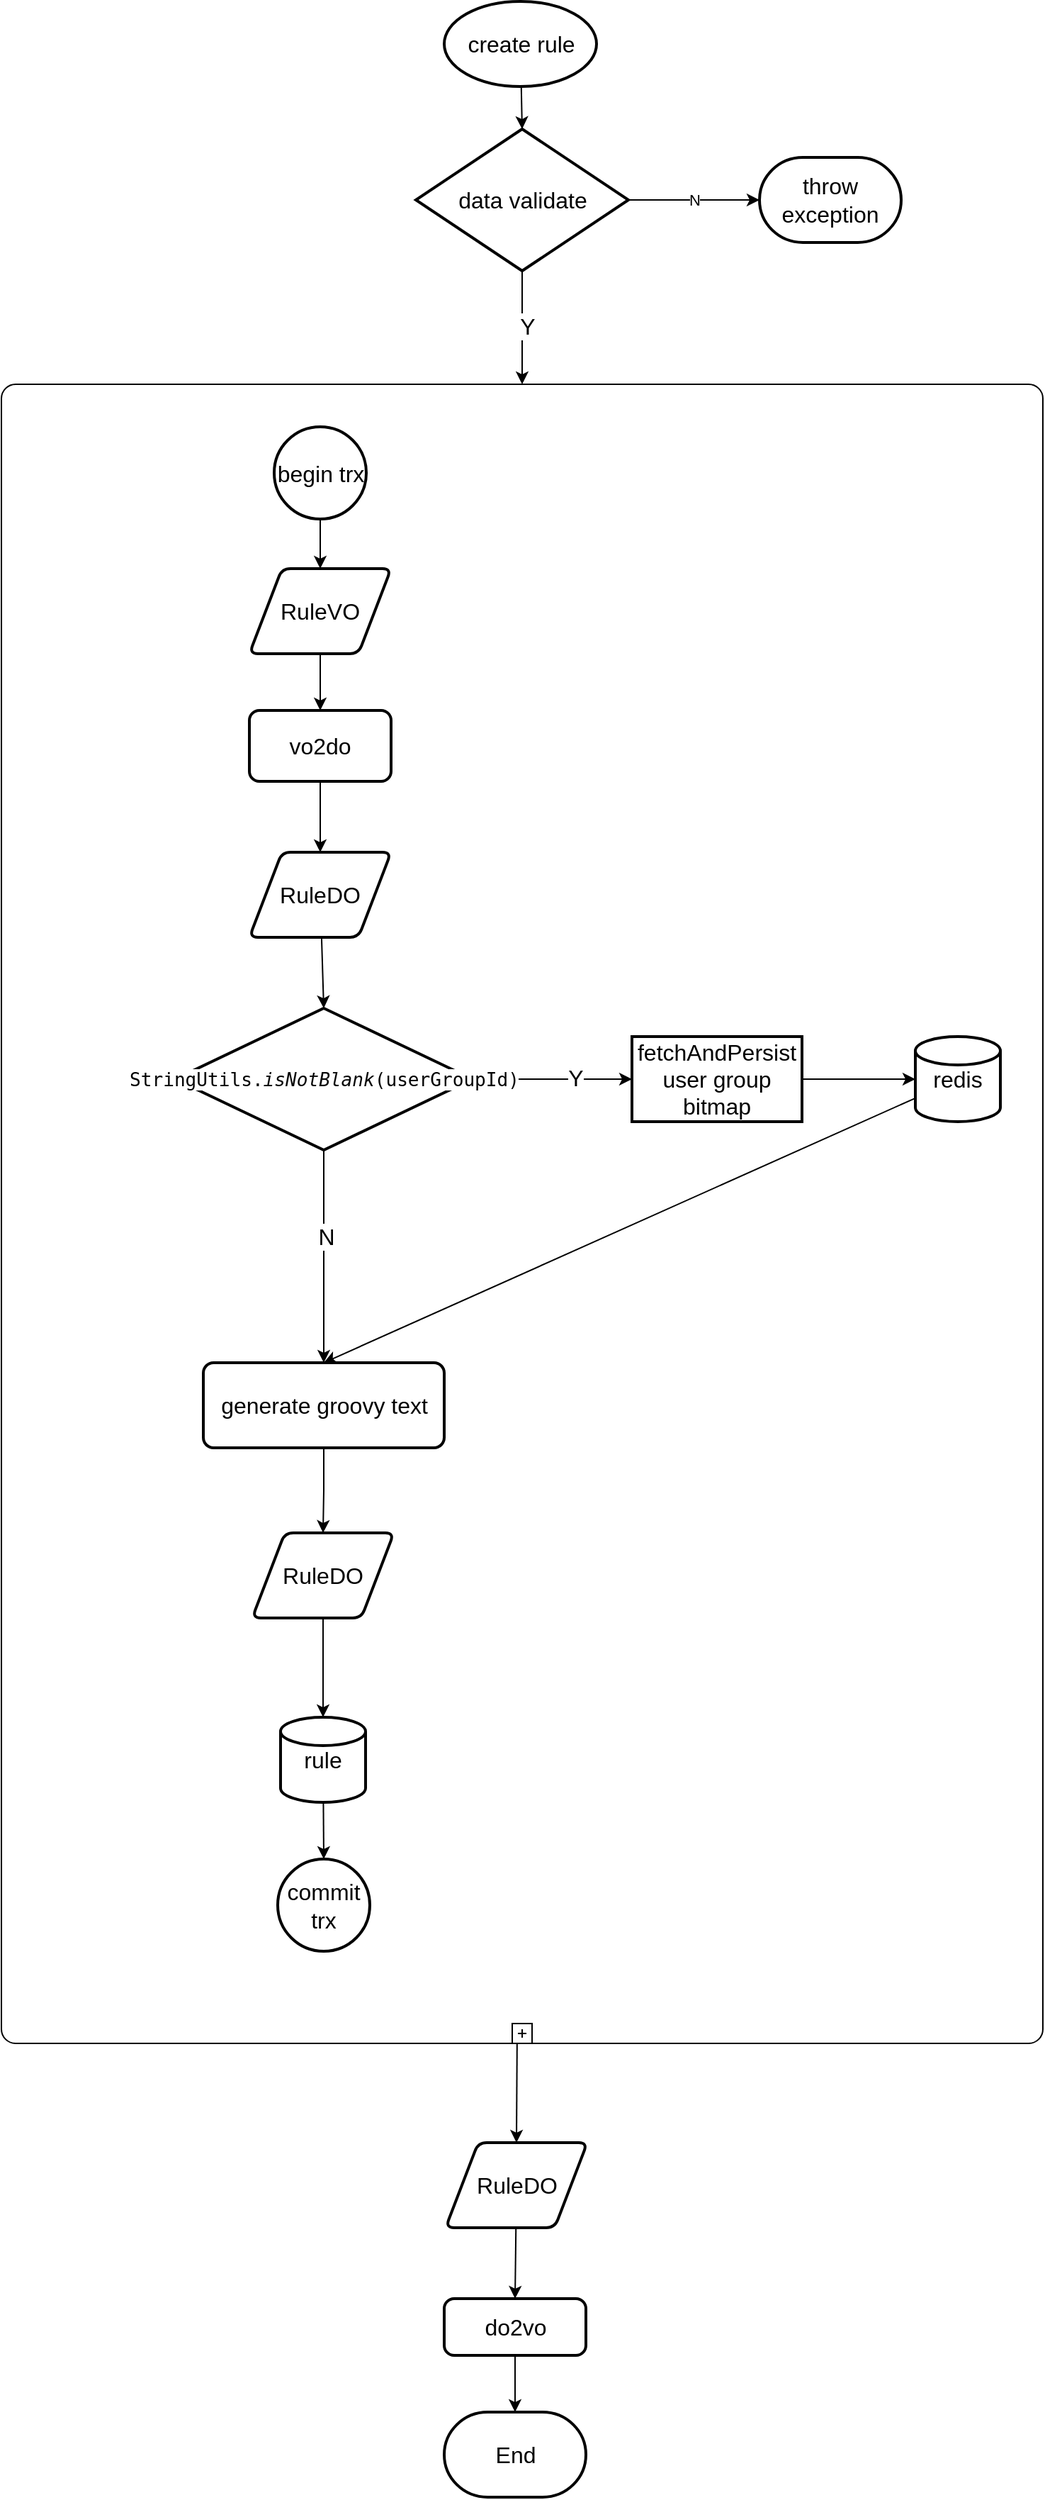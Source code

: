 <mxfile version="20.5.3" type="github">
  <diagram id="C5RBs43oDa-KdzZeNtuy" name="Page-1">
    <mxGraphModel dx="2593" dy="1442" grid="1" gridSize="10" guides="1" tooltips="1" connect="1" arrows="1" fold="1" page="1" pageScale="1" pageWidth="3300" pageHeight="4681" math="0" shadow="0">
      <root>
        <mxCell id="WIyWlLk6GJQsqaUBKTNV-0" />
        <mxCell id="WIyWlLk6GJQsqaUBKTNV-1" parent="WIyWlLk6GJQsqaUBKTNV-0" />
        <mxCell id="fS0RfPB_zb-3uNbmco2U-18" style="rounded=0;orthogonalLoop=1;jettySize=auto;html=1;entryX=0.5;entryY=0;entryDx=0;entryDy=0;entryPerimeter=0;" parent="WIyWlLk6GJQsqaUBKTNV-1" source="fS0RfPB_zb-3uNbmco2U-16" target="fS0RfPB_zb-3uNbmco2U-17" edge="1">
          <mxGeometry relative="1" as="geometry" />
        </mxCell>
        <mxCell id="fS0RfPB_zb-3uNbmco2U-16" value="create rule" style="strokeWidth=2;html=1;shape=mxgraph.flowchart.start_1;whiteSpace=wrap;fontSize=16;" parent="WIyWlLk6GJQsqaUBKTNV-1" vertex="1">
          <mxGeometry x="807.5" y="100" width="107.5" height="60" as="geometry" />
        </mxCell>
        <mxCell id="fS0RfPB_zb-3uNbmco2U-20" value="N" style="edgeStyle=orthogonalEdgeStyle;rounded=0;orthogonalLoop=1;jettySize=auto;html=1;entryX=0;entryY=0.5;entryDx=0;entryDy=0;entryPerimeter=0;" parent="WIyWlLk6GJQsqaUBKTNV-1" source="fS0RfPB_zb-3uNbmco2U-17" target="Y9BzoArV1n4RT0-dLKw4-0" edge="1">
          <mxGeometry relative="1" as="geometry">
            <mxPoint x="1025" y="250" as="targetPoint" />
          </mxGeometry>
        </mxCell>
        <mxCell id="Y9BzoArV1n4RT0-dLKw4-12" style="edgeStyle=none;rounded=0;orthogonalLoop=1;jettySize=auto;html=1;entryX=0.5;entryY=0;entryDx=0;entryDy=0;entryPerimeter=0;fontSize=16;" parent="WIyWlLk6GJQsqaUBKTNV-1" source="fS0RfPB_zb-3uNbmco2U-17" target="fS0RfPB_zb-3uNbmco2U-24" edge="1">
          <mxGeometry relative="1" as="geometry" />
        </mxCell>
        <mxCell id="Y9BzoArV1n4RT0-dLKw4-13" value="Y" style="edgeLabel;html=1;align=center;verticalAlign=middle;resizable=0;points=[];fontSize=16;" parent="Y9BzoArV1n4RT0-dLKw4-12" vertex="1" connectable="0">
          <mxGeometry x="-0.025" y="3" relative="1" as="geometry">
            <mxPoint as="offset" />
          </mxGeometry>
        </mxCell>
        <mxCell id="fS0RfPB_zb-3uNbmco2U-17" value="data validate" style="strokeWidth=2;html=1;shape=mxgraph.flowchart.decision;whiteSpace=wrap;fontSize=16;" parent="WIyWlLk6GJQsqaUBKTNV-1" vertex="1">
          <mxGeometry x="787.5" y="190" width="150" height="100" as="geometry" />
        </mxCell>
        <mxCell id="fS0RfPB_zb-3uNbmco2U-89" style="edgeStyle=none;rounded=0;orthogonalLoop=1;jettySize=auto;html=1;entryX=0.5;entryY=0;entryDx=0;entryDy=0;fontSize=16;targetPerimeterSpacing=0;" parent="WIyWlLk6GJQsqaUBKTNV-1" source="fS0RfPB_zb-3uNbmco2U-24" target="fS0RfPB_zb-3uNbmco2U-88" edge="1">
          <mxGeometry relative="1" as="geometry" />
        </mxCell>
        <mxCell id="fS0RfPB_zb-3uNbmco2U-24" value="" style="points=[[0.25,0,0],[0.5,0,0],[0.75,0,0],[1,0.25,0],[1,0.5,0],[1,0.75,0],[0.75,1,0],[0.5,1,0],[0.25,1,0],[0,0.75,0],[0,0.5,0],[0,0.25,0]];shape=mxgraph.bpmn.task;whiteSpace=wrap;rectStyle=rounded;size=10;html=1;taskMarker=abstract;isLoopSub=1;fontSize=16;movable=1;resizable=1;rotatable=1;deletable=1;editable=1;connectable=1;" parent="WIyWlLk6GJQsqaUBKTNV-1" vertex="1">
          <mxGeometry x="495" y="370" width="735" height="1170" as="geometry" />
        </mxCell>
        <mxCell id="fS0RfPB_zb-3uNbmco2U-58" style="edgeStyle=orthogonalEdgeStyle;rounded=0;orthogonalLoop=1;jettySize=auto;html=1;entryX=0.5;entryY=0;entryDx=0;entryDy=0;fontSize=16;" parent="WIyWlLk6GJQsqaUBKTNV-1" source="fS0RfPB_zb-3uNbmco2U-25" target="fS0RfPB_zb-3uNbmco2U-57" edge="1">
          <mxGeometry relative="1" as="geometry" />
        </mxCell>
        <mxCell id="fS0RfPB_zb-3uNbmco2U-25" value="vo2do" style="rounded=1;whiteSpace=wrap;html=1;absoluteArcSize=1;arcSize=14;strokeWidth=2;fontSize=16;" parent="WIyWlLk6GJQsqaUBKTNV-1" vertex="1">
          <mxGeometry x="670" y="600" width="100" height="50" as="geometry" />
        </mxCell>
        <mxCell id="fS0RfPB_zb-3uNbmco2U-37" style="edgeStyle=orthogonalEdgeStyle;rounded=0;orthogonalLoop=1;jettySize=auto;html=1;fontSize=16;" parent="WIyWlLk6GJQsqaUBKTNV-1" source="fS0RfPB_zb-3uNbmco2U-32" target="fS0RfPB_zb-3uNbmco2U-25" edge="1">
          <mxGeometry relative="1" as="geometry" />
        </mxCell>
        <mxCell id="fS0RfPB_zb-3uNbmco2U-32" value="RuleVO" style="shape=parallelogram;html=1;strokeWidth=2;perimeter=parallelogramPerimeter;whiteSpace=wrap;rounded=1;arcSize=12;size=0.23;fontSize=16;" parent="WIyWlLk6GJQsqaUBKTNV-1" vertex="1">
          <mxGeometry x="670" y="500" width="100" height="60" as="geometry" />
        </mxCell>
        <mxCell id="fS0RfPB_zb-3uNbmco2U-36" style="edgeStyle=orthogonalEdgeStyle;rounded=0;orthogonalLoop=1;jettySize=auto;html=1;exitX=0.5;exitY=1;exitDx=0;exitDy=0;exitPerimeter=0;entryX=0.5;entryY=0;entryDx=0;entryDy=0;fontSize=16;" parent="WIyWlLk6GJQsqaUBKTNV-1" source="fS0RfPB_zb-3uNbmco2U-35" target="fS0RfPB_zb-3uNbmco2U-32" edge="1">
          <mxGeometry relative="1" as="geometry" />
        </mxCell>
        <mxCell id="fS0RfPB_zb-3uNbmco2U-35" value="begin trx" style="strokeWidth=2;html=1;shape=mxgraph.flowchart.start_2;whiteSpace=wrap;fontSize=16;" parent="WIyWlLk6GJQsqaUBKTNV-1" vertex="1">
          <mxGeometry x="687.5" y="400" width="65" height="65" as="geometry" />
        </mxCell>
        <mxCell id="fS0RfPB_zb-3uNbmco2U-62" value="" style="rounded=0;orthogonalLoop=1;jettySize=auto;html=1;fontSize=16;entryX=0.5;entryY=0;entryDx=0;entryDy=0;entryPerimeter=0;" parent="WIyWlLk6GJQsqaUBKTNV-1" source="fS0RfPB_zb-3uNbmco2U-57" target="Y9BzoArV1n4RT0-dLKw4-2" edge="1">
          <mxGeometry relative="1" as="geometry">
            <mxPoint x="720" y="810" as="targetPoint" />
          </mxGeometry>
        </mxCell>
        <mxCell id="fS0RfPB_zb-3uNbmco2U-57" value="RuleDO" style="shape=parallelogram;html=1;strokeWidth=2;perimeter=parallelogramPerimeter;whiteSpace=wrap;rounded=1;arcSize=12;size=0.23;fontSize=16;" parent="WIyWlLk6GJQsqaUBKTNV-1" vertex="1">
          <mxGeometry x="670" y="700" width="100" height="60" as="geometry" />
        </mxCell>
        <mxCell id="fS0RfPB_zb-3uNbmco2U-71" style="edgeStyle=orthogonalEdgeStyle;rounded=0;orthogonalLoop=1;jettySize=auto;html=1;entryX=0.5;entryY=0;entryDx=0;entryDy=0;fontSize=16;" parent="WIyWlLk6GJQsqaUBKTNV-1" source="fS0RfPB_zb-3uNbmco2U-64" target="fS0RfPB_zb-3uNbmco2U-70" edge="1">
          <mxGeometry relative="1" as="geometry" />
        </mxCell>
        <mxCell id="fS0RfPB_zb-3uNbmco2U-64" value="generate groovy text" style="whiteSpace=wrap;html=1;fontSize=16;strokeWidth=2;rounded=1;arcSize=12;" parent="WIyWlLk6GJQsqaUBKTNV-1" vertex="1">
          <mxGeometry x="637.5" y="1060" width="170" height="60" as="geometry" />
        </mxCell>
        <mxCell id="Y9BzoArV1n4RT0-dLKw4-9" style="edgeStyle=none;rounded=0;orthogonalLoop=1;jettySize=auto;html=1;entryX=0.5;entryY=0;entryDx=0;entryDy=0;fontSize=16;" parent="WIyWlLk6GJQsqaUBKTNV-1" source="fS0RfPB_zb-3uNbmco2U-66" target="fS0RfPB_zb-3uNbmco2U-64" edge="1">
          <mxGeometry relative="1" as="geometry" />
        </mxCell>
        <mxCell id="fS0RfPB_zb-3uNbmco2U-66" value="redis" style="strokeWidth=2;html=1;shape=mxgraph.flowchart.database;whiteSpace=wrap;fontSize=16;" parent="WIyWlLk6GJQsqaUBKTNV-1" vertex="1">
          <mxGeometry x="1140" y="830" width="60" height="60" as="geometry" />
        </mxCell>
        <mxCell id="fS0RfPB_zb-3uNbmco2U-74" style="edgeStyle=orthogonalEdgeStyle;rounded=0;orthogonalLoop=1;jettySize=auto;html=1;entryX=0.5;entryY=0;entryDx=0;entryDy=0;entryPerimeter=0;fontSize=16;" parent="WIyWlLk6GJQsqaUBKTNV-1" source="fS0RfPB_zb-3uNbmco2U-70" target="fS0RfPB_zb-3uNbmco2U-72" edge="1">
          <mxGeometry relative="1" as="geometry" />
        </mxCell>
        <mxCell id="fS0RfPB_zb-3uNbmco2U-70" value="RuleDO" style="shape=parallelogram;html=1;strokeWidth=2;perimeter=parallelogramPerimeter;whiteSpace=wrap;rounded=1;arcSize=12;size=0.23;fontSize=16;" parent="WIyWlLk6GJQsqaUBKTNV-1" vertex="1">
          <mxGeometry x="672" y="1180" width="100" height="60" as="geometry" />
        </mxCell>
        <mxCell id="fS0RfPB_zb-3uNbmco2U-82" style="edgeStyle=none;rounded=0;orthogonalLoop=1;jettySize=auto;html=1;entryX=0.5;entryY=0;entryDx=0;entryDy=0;entryPerimeter=0;fontSize=16;" parent="WIyWlLk6GJQsqaUBKTNV-1" source="fS0RfPB_zb-3uNbmco2U-72" target="fS0RfPB_zb-3uNbmco2U-81" edge="1">
          <mxGeometry relative="1" as="geometry" />
        </mxCell>
        <mxCell id="fS0RfPB_zb-3uNbmco2U-72" value="rule" style="strokeWidth=2;html=1;shape=mxgraph.flowchart.database;whiteSpace=wrap;fontSize=16;" parent="WIyWlLk6GJQsqaUBKTNV-1" vertex="1">
          <mxGeometry x="692" y="1310" width="60" height="60" as="geometry" />
        </mxCell>
        <mxCell id="fS0RfPB_zb-3uNbmco2U-81" value="commit trx" style="strokeWidth=2;html=1;shape=mxgraph.flowchart.start_2;whiteSpace=wrap;fontSize=16;" parent="WIyWlLk6GJQsqaUBKTNV-1" vertex="1">
          <mxGeometry x="690" y="1410" width="65" height="65" as="geometry" />
        </mxCell>
        <mxCell id="fS0RfPB_zb-3uNbmco2U-91" style="edgeStyle=none;rounded=0;orthogonalLoop=1;jettySize=auto;html=1;entryX=0.5;entryY=0;entryDx=0;entryDy=0;fontSize=16;targetPerimeterSpacing=0;" parent="WIyWlLk6GJQsqaUBKTNV-1" source="fS0RfPB_zb-3uNbmco2U-88" target="fS0RfPB_zb-3uNbmco2U-90" edge="1">
          <mxGeometry relative="1" as="geometry" />
        </mxCell>
        <mxCell id="fS0RfPB_zb-3uNbmco2U-88" value="RuleDO" style="shape=parallelogram;html=1;strokeWidth=2;perimeter=parallelogramPerimeter;whiteSpace=wrap;rounded=1;arcSize=12;size=0.23;fontSize=16;" parent="WIyWlLk6GJQsqaUBKTNV-1" vertex="1">
          <mxGeometry x="808.5" y="1610" width="100" height="60" as="geometry" />
        </mxCell>
        <mxCell id="fS0RfPB_zb-3uNbmco2U-93" style="edgeStyle=none;rounded=0;orthogonalLoop=1;jettySize=auto;html=1;entryX=0.5;entryY=0;entryDx=0;entryDy=0;entryPerimeter=0;fontSize=16;targetPerimeterSpacing=0;" parent="WIyWlLk6GJQsqaUBKTNV-1" source="fS0RfPB_zb-3uNbmco2U-90" target="Y9BzoArV1n4RT0-dLKw4-1" edge="1">
          <mxGeometry relative="1" as="geometry">
            <mxPoint x="837.5" y="1800" as="targetPoint" />
          </mxGeometry>
        </mxCell>
        <mxCell id="fS0RfPB_zb-3uNbmco2U-90" value="do2vo" style="rounded=1;whiteSpace=wrap;html=1;absoluteArcSize=1;arcSize=14;strokeWidth=2;fontSize=16;" parent="WIyWlLk6GJQsqaUBKTNV-1" vertex="1">
          <mxGeometry x="807.5" y="1720" width="100" height="40" as="geometry" />
        </mxCell>
        <mxCell id="Y9BzoArV1n4RT0-dLKw4-0" value="&lt;span style=&quot;font-size: 16px;&quot;&gt;throw exception&lt;/span&gt;" style="strokeWidth=2;html=1;shape=mxgraph.flowchart.terminator;whiteSpace=wrap;" parent="WIyWlLk6GJQsqaUBKTNV-1" vertex="1">
          <mxGeometry x="1030" y="210" width="100" height="60" as="geometry" />
        </mxCell>
        <mxCell id="Y9BzoArV1n4RT0-dLKw4-1" value="End" style="strokeWidth=2;html=1;shape=mxgraph.flowchart.terminator;whiteSpace=wrap;fontSize=16;" parent="WIyWlLk6GJQsqaUBKTNV-1" vertex="1">
          <mxGeometry x="807.5" y="1800" width="100" height="60" as="geometry" />
        </mxCell>
        <mxCell id="Y9BzoArV1n4RT0-dLKw4-4" value="" style="edgeStyle=none;rounded=0;orthogonalLoop=1;jettySize=auto;html=1;fontSize=16;" parent="WIyWlLk6GJQsqaUBKTNV-1" source="Y9BzoArV1n4RT0-dLKw4-2" target="Y9BzoArV1n4RT0-dLKw4-3" edge="1">
          <mxGeometry relative="1" as="geometry" />
        </mxCell>
        <mxCell id="Y9BzoArV1n4RT0-dLKw4-10" value="Y" style="edgeLabel;html=1;align=center;verticalAlign=middle;resizable=0;points=[];fontSize=16;" parent="Y9BzoArV1n4RT0-dLKw4-4" vertex="1" connectable="0">
          <mxGeometry x="0.289" y="1" relative="1" as="geometry">
            <mxPoint as="offset" />
          </mxGeometry>
        </mxCell>
        <mxCell id="Y9BzoArV1n4RT0-dLKw4-7" style="edgeStyle=none;rounded=0;orthogonalLoop=1;jettySize=auto;html=1;entryX=0.5;entryY=0;entryDx=0;entryDy=0;fontSize=16;" parent="WIyWlLk6GJQsqaUBKTNV-1" source="Y9BzoArV1n4RT0-dLKw4-2" target="fS0RfPB_zb-3uNbmco2U-64" edge="1">
          <mxGeometry relative="1" as="geometry" />
        </mxCell>
        <mxCell id="Y9BzoArV1n4RT0-dLKw4-11" value="N" style="edgeLabel;html=1;align=center;verticalAlign=middle;resizable=0;points=[];fontSize=16;" parent="Y9BzoArV1n4RT0-dLKw4-7" vertex="1" connectable="0">
          <mxGeometry x="-0.187" y="1" relative="1" as="geometry">
            <mxPoint as="offset" />
          </mxGeometry>
        </mxCell>
        <mxCell id="Y9BzoArV1n4RT0-dLKw4-2" value="&lt;pre style=&quot;background-color:#ffffff;color:#080808;font-family:&#39;JetBrains Mono&#39;,monospace;font-size:9.8pt;&quot;&gt;&lt;span style=&quot;color:#000000;&quot;&gt;StringUtils&lt;/span&gt;.&lt;span style=&quot;font-style:italic;&quot;&gt;isNotBlank&lt;/span&gt;(&lt;span style=&quot;color:#000000;&quot;&gt;userGroupId&lt;/span&gt;)&lt;/pre&gt;" style="strokeWidth=2;html=1;shape=mxgraph.flowchart.decision;whiteSpace=wrap;fontSize=16;" parent="WIyWlLk6GJQsqaUBKTNV-1" vertex="1">
          <mxGeometry x="617.5" y="810" width="210" height="100" as="geometry" />
        </mxCell>
        <mxCell id="Y9BzoArV1n4RT0-dLKw4-5" style="edgeStyle=none;rounded=0;orthogonalLoop=1;jettySize=auto;html=1;entryX=0;entryY=0.5;entryDx=0;entryDy=0;entryPerimeter=0;fontSize=16;" parent="WIyWlLk6GJQsqaUBKTNV-1" source="Y9BzoArV1n4RT0-dLKw4-3" target="fS0RfPB_zb-3uNbmco2U-66" edge="1">
          <mxGeometry relative="1" as="geometry" />
        </mxCell>
        <mxCell id="Y9BzoArV1n4RT0-dLKw4-3" value="fetchAndPersist user group bitmap" style="whiteSpace=wrap;html=1;fontSize=16;strokeWidth=2;" parent="WIyWlLk6GJQsqaUBKTNV-1" vertex="1">
          <mxGeometry x="940" y="830" width="120" height="60" as="geometry" />
        </mxCell>
      </root>
    </mxGraphModel>
  </diagram>
</mxfile>
